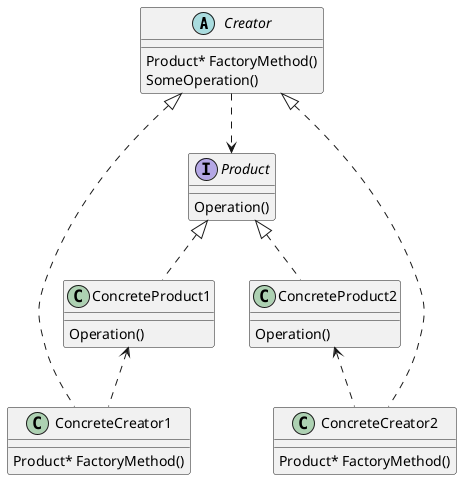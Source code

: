 @startuml

Creator ..> Product

Creator <|.. ConcreteCreator1
Creator <|.. ConcreteCreator2

Product <|.. ConcreteProduct1
Product <|.. ConcreteProduct2

ConcreteProduct1 <.. ConcreteCreator1
ConcreteProduct2 <.. ConcreteCreator2


interface Product{
    Operation()
}
class ConcreteProduct1{
   Operation()
}

class ConcreteProduct2{
   Operation()
}

abstract Creator {
    Product* FactoryMethod()
    SomeOperation()
}

class ConcreteCreator1 {
    Product* FactoryMethod()
}

class ConcreteCreator2 {
    Product* FactoryMethod()
}


@enduml